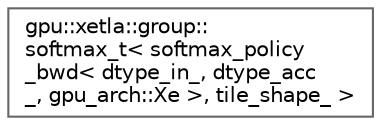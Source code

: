 digraph "Graphical Class Hierarchy"
{
 // LATEX_PDF_SIZE
  bgcolor="transparent";
  edge [fontname=Helvetica,fontsize=10,labelfontname=Helvetica,labelfontsize=10];
  node [fontname=Helvetica,fontsize=10,shape=box,height=0.2,width=0.4];
  rankdir="LR";
  Node0 [id="Node000000",label="gpu::xetla::group::\lsoftmax_t\< softmax_policy\l_bwd\< dtype_in_, dtype_acc\l_, gpu_arch::Xe \>, tile_shape_ \>",height=0.2,width=0.4,color="grey40", fillcolor="white", style="filled",URL="$classgpu_1_1xetla_1_1group_1_1softmax__t_3_01softmax__policy__bwd_3_01dtype__in___00_01dtype__acda1a271441348bf3d3e23aa53bad6eb9.html",tooltip=" "];
}
